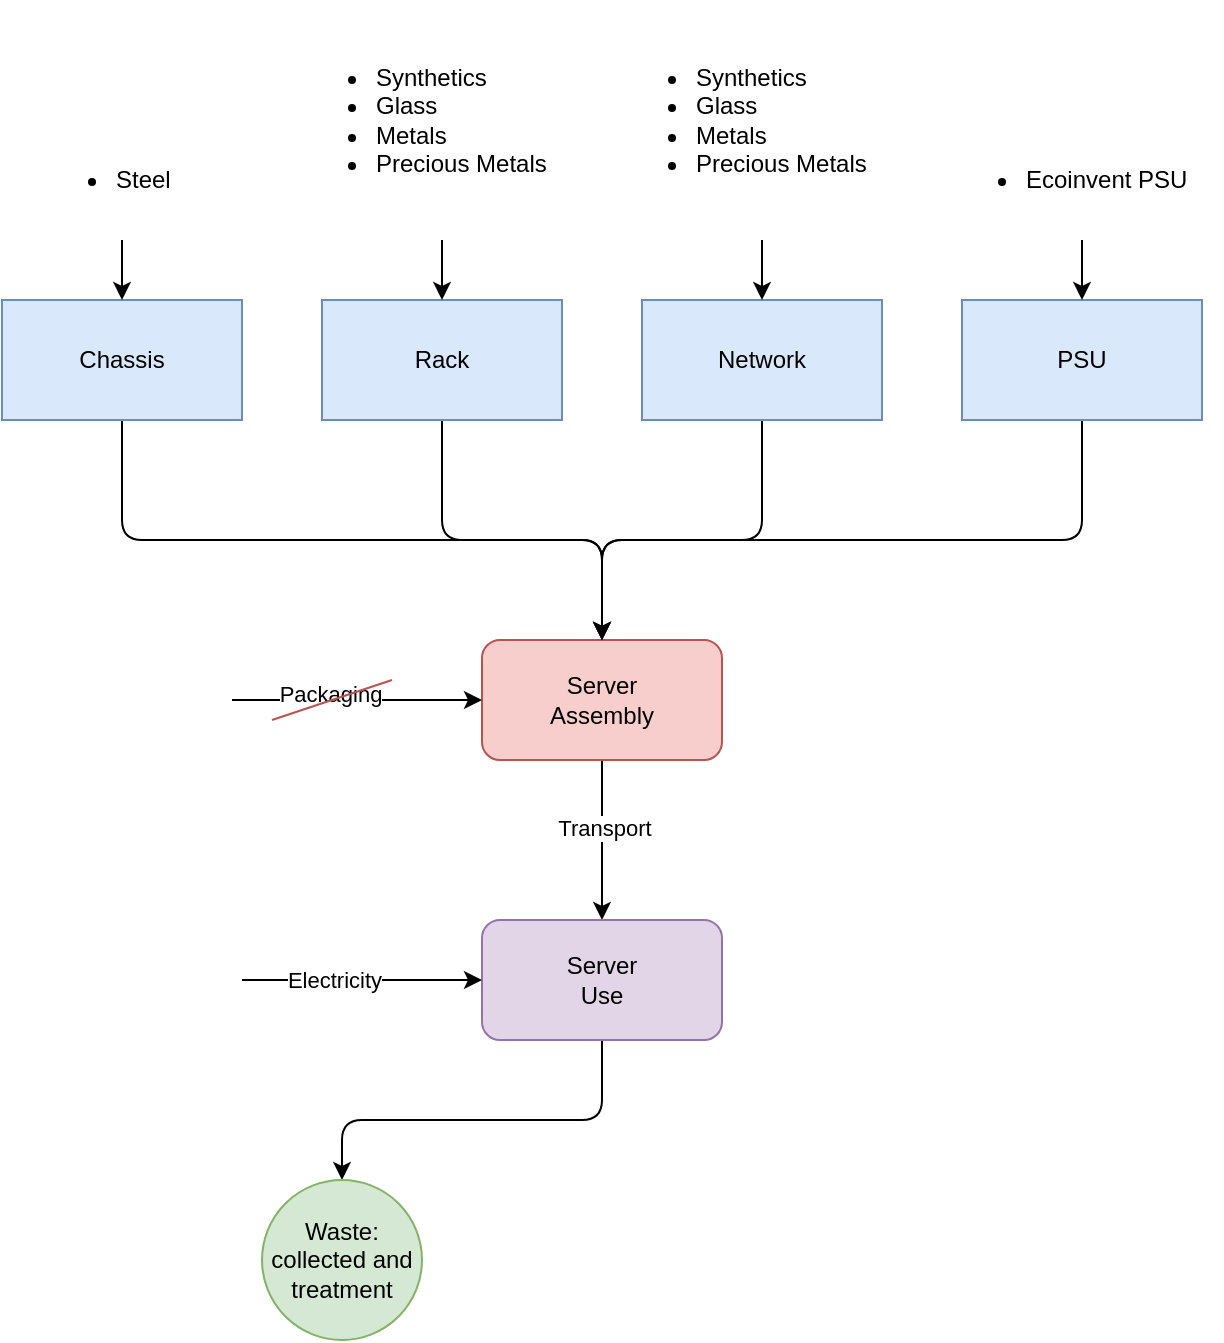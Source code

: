 <mxfile>
    <diagram id="jlYLdN2LlCvmcS9RqJbp" name="Server">
        <mxGraphModel dx="1496" dy="847" grid="1" gridSize="10" guides="1" tooltips="1" connect="1" arrows="1" fold="1" page="1" pageScale="1" pageWidth="850" pageHeight="1100" math="0" shadow="0">
            <root>
                <mxCell id="0"/>
                <mxCell id="1" parent="0"/>
                <mxCell id="19" style="edgeStyle=none;html=1;entryX=0.5;entryY=0;entryDx=0;entryDy=0;" parent="1" source="2" target="18" edge="1">
                    <mxGeometry relative="1" as="geometry"/>
                </mxCell>
                <mxCell id="20" value="Transport" style="edgeLabel;html=1;align=center;verticalAlign=middle;resizable=0;points=[];" parent="19" vertex="1" connectable="0">
                    <mxGeometry x="-0.15" y="1" relative="1" as="geometry">
                        <mxPoint as="offset"/>
                    </mxGeometry>
                </mxCell>
                <mxCell id="2" value="Server&lt;br&gt;Assembly" style="rounded=1;whiteSpace=wrap;html=1;fillColor=#f8cecc;strokeColor=#b85450;" parent="1" vertex="1">
                    <mxGeometry x="365" y="320" width="120" height="60" as="geometry"/>
                </mxCell>
                <mxCell id="8" style="edgeStyle=none;html=1;entryX=0.5;entryY=0;entryDx=0;entryDy=0;" parent="1" source="3" target="2" edge="1">
                    <mxGeometry relative="1" as="geometry">
                        <Array as="points">
                            <mxPoint x="185" y="270"/>
                            <mxPoint x="425" y="270"/>
                        </Array>
                    </mxGeometry>
                </mxCell>
                <mxCell id="3" value="Chassis" style="rounded=0;whiteSpace=wrap;html=1;fillColor=#dae8fc;strokeColor=#6c8ebf;" parent="1" vertex="1">
                    <mxGeometry x="125" y="150" width="120" height="60" as="geometry"/>
                </mxCell>
                <mxCell id="9" style="edgeStyle=none;html=1;entryX=0.5;entryY=0;entryDx=0;entryDy=0;" parent="1" source="5" target="2" edge="1">
                    <mxGeometry relative="1" as="geometry">
                        <Array as="points">
                            <mxPoint x="345" y="270"/>
                            <mxPoint x="425" y="270"/>
                        </Array>
                    </mxGeometry>
                </mxCell>
                <mxCell id="5" value="Rack" style="rounded=0;whiteSpace=wrap;html=1;fillColor=#dae8fc;strokeColor=#6c8ebf;" parent="1" vertex="1">
                    <mxGeometry x="285" y="150" width="120" height="60" as="geometry"/>
                </mxCell>
                <mxCell id="10" style="edgeStyle=none;html=1;entryX=0.5;entryY=0;entryDx=0;entryDy=0;" parent="1" source="6" target="2" edge="1">
                    <mxGeometry relative="1" as="geometry">
                        <Array as="points">
                            <mxPoint x="505" y="270"/>
                            <mxPoint x="425" y="270"/>
                        </Array>
                    </mxGeometry>
                </mxCell>
                <mxCell id="6" value="Network" style="rounded=0;whiteSpace=wrap;html=1;fillColor=#dae8fc;strokeColor=#6c8ebf;" parent="1" vertex="1">
                    <mxGeometry x="445" y="150" width="120" height="60" as="geometry"/>
                </mxCell>
                <mxCell id="11" style="edgeStyle=none;html=1;entryX=0.5;entryY=0;entryDx=0;entryDy=0;" parent="1" source="7" target="2" edge="1">
                    <mxGeometry relative="1" as="geometry">
                        <Array as="points">
                            <mxPoint x="665" y="270"/>
                            <mxPoint x="425" y="270"/>
                        </Array>
                    </mxGeometry>
                </mxCell>
                <mxCell id="7" value="PSU" style="rounded=0;whiteSpace=wrap;html=1;fillColor=#dae8fc;strokeColor=#6c8ebf;" parent="1" vertex="1">
                    <mxGeometry x="605" y="150" width="120" height="60" as="geometry"/>
                </mxCell>
                <mxCell id="15" style="edgeStyle=none;html=1;entryX=0.5;entryY=0;entryDx=0;entryDy=0;" parent="1" source="12" target="3" edge="1">
                    <mxGeometry relative="1" as="geometry"/>
                </mxCell>
                <mxCell id="12" value="&lt;ul&gt;&lt;li&gt;Steel&lt;/li&gt;&lt;/ul&gt;" style="text;html=1;align=left;verticalAlign=middle;resizable=0;points=[];autosize=1;strokeColor=none;fillColor=none;" parent="1" vertex="1">
                    <mxGeometry x="140" y="60" width="90" height="60" as="geometry"/>
                </mxCell>
                <mxCell id="14" style="edgeStyle=none;html=1;entryX=0.5;entryY=0;entryDx=0;entryDy=0;" parent="1" source="13" target="5" edge="1">
                    <mxGeometry relative="1" as="geometry"/>
                </mxCell>
                <mxCell id="13" value="&lt;ul&gt;&lt;li&gt;Synthetics&lt;/li&gt;&lt;li&gt;Glass&lt;/li&gt;&lt;li&gt;Metals&lt;/li&gt;&lt;li style=&quot;&quot;&gt;Precious Metals&lt;/li&gt;&lt;/ul&gt;" style="text;html=1;align=left;verticalAlign=middle;resizable=0;points=[];autosize=1;strokeColor=none;fillColor=none;" parent="1" vertex="1">
                    <mxGeometry x="270" width="150" height="120" as="geometry"/>
                </mxCell>
                <mxCell id="17" style="edgeStyle=none;html=1;entryX=0.5;entryY=0;entryDx=0;entryDy=0;" parent="1" source="16" target="6" edge="1">
                    <mxGeometry relative="1" as="geometry"/>
                </mxCell>
                <mxCell id="16" value="&lt;ul&gt;&lt;li&gt;Synthetics&lt;/li&gt;&lt;li&gt;Glass&lt;/li&gt;&lt;li&gt;Metals&lt;/li&gt;&lt;li style=&quot;&quot;&gt;Precious Metals&lt;/li&gt;&lt;/ul&gt;" style="text;html=1;align=left;verticalAlign=middle;resizable=0;points=[];autosize=1;strokeColor=none;fillColor=none;" parent="1" vertex="1">
                    <mxGeometry x="430" width="150" height="120" as="geometry"/>
                </mxCell>
                <mxCell id="23" style="edgeStyle=none;html=1;entryX=0.5;entryY=0;entryDx=0;entryDy=0;" parent="1" source="18" target="24" edge="1">
                    <mxGeometry relative="1" as="geometry">
                        <mxPoint x="345" y="580" as="targetPoint"/>
                        <Array as="points">
                            <mxPoint x="425" y="560"/>
                            <mxPoint x="295" y="560"/>
                        </Array>
                    </mxGeometry>
                </mxCell>
                <mxCell id="18" value="Server&lt;br&gt;Use" style="rounded=1;whiteSpace=wrap;html=1;fillColor=#e1d5e7;strokeColor=#9673a6;" parent="1" vertex="1">
                    <mxGeometry x="365" y="460" width="120" height="60" as="geometry"/>
                </mxCell>
                <mxCell id="21" value="" style="edgeStyle=none;orthogonalLoop=1;jettySize=auto;html=1;entryX=0;entryY=0.5;entryDx=0;entryDy=0;" parent="1" target="18" edge="1">
                    <mxGeometry width="100" relative="1" as="geometry">
                        <mxPoint x="245" y="490" as="sourcePoint"/>
                        <mxPoint x="315" y="520" as="targetPoint"/>
                        <Array as="points"/>
                    </mxGeometry>
                </mxCell>
                <mxCell id="22" value="Electricity" style="edgeLabel;html=1;align=center;verticalAlign=middle;resizable=0;points=[];" parent="21" vertex="1" connectable="0">
                    <mxGeometry x="-0.233" relative="1" as="geometry">
                        <mxPoint as="offset"/>
                    </mxGeometry>
                </mxCell>
                <mxCell id="24" value="Waste:&lt;br&gt;collected and treatment" style="ellipse;whiteSpace=wrap;html=1;fillColor=#d5e8d4;strokeColor=#82b366;" parent="1" vertex="1">
                    <mxGeometry x="255" y="590" width="80" height="80" as="geometry"/>
                </mxCell>
                <mxCell id="26" style="edgeStyle=none;html=1;entryX=0.5;entryY=0;entryDx=0;entryDy=0;" edge="1" parent="1" source="25" target="7">
                    <mxGeometry relative="1" as="geometry"/>
                </mxCell>
                <mxCell id="25" value="&lt;ul&gt;&lt;li&gt;Ecoinvent PSU&lt;/li&gt;&lt;/ul&gt;" style="text;html=1;align=left;verticalAlign=middle;resizable=0;points=[];autosize=1;strokeColor=none;fillColor=none;" vertex="1" parent="1">
                    <mxGeometry x="595" y="60" width="140" height="60" as="geometry"/>
                </mxCell>
                <mxCell id="27" value="" style="edgeStyle=none;orthogonalLoop=1;jettySize=auto;html=1;entryX=0;entryY=0.5;entryDx=0;entryDy=0;" edge="1" parent="1" target="2">
                    <mxGeometry width="100" relative="1" as="geometry">
                        <mxPoint x="240" y="350" as="sourcePoint"/>
                        <mxPoint x="210" y="380" as="targetPoint"/>
                        <Array as="points"/>
                    </mxGeometry>
                </mxCell>
                <mxCell id="28" value="Packaging" style="edgeLabel;html=1;align=center;verticalAlign=middle;resizable=0;points=[];" vertex="1" connectable="0" parent="27">
                    <mxGeometry x="-0.216" y="3" relative="1" as="geometry">
                        <mxPoint as="offset"/>
                    </mxGeometry>
                </mxCell>
                <mxCell id="29" value="" style="endArrow=none;html=1;fillColor=#f8cecc;strokeColor=#b85450;" edge="1" parent="1">
                    <mxGeometry width="50" height="50" relative="1" as="geometry">
                        <mxPoint x="260" y="360" as="sourcePoint"/>
                        <mxPoint x="320" y="340" as="targetPoint"/>
                    </mxGeometry>
                </mxCell>
            </root>
        </mxGraphModel>
    </diagram>
    <diagram id="1AyTiBcBuBF3Uo786iYs" name="Desktop">
        <mxGraphModel dx="1496" dy="847" grid="1" gridSize="10" guides="1" tooltips="1" connect="1" arrows="1" fold="1" page="1" pageScale="1" pageWidth="850" pageHeight="1100" math="0" shadow="0">
            <root>
                <mxCell id="0"/>
                <mxCell id="1" parent="0"/>
                <mxCell id="NRy7OQSalNaIbAWLMUzw-1" style="edgeStyle=none;html=1;entryX=0.5;entryY=0;entryDx=0;entryDy=0;" edge="1" parent="1" source="NRy7OQSalNaIbAWLMUzw-3" target="NRy7OQSalNaIbAWLMUzw-19">
                    <mxGeometry relative="1" as="geometry"/>
                </mxCell>
                <mxCell id="NRy7OQSalNaIbAWLMUzw-2" value="Transport" style="edgeLabel;html=1;align=center;verticalAlign=middle;resizable=0;points=[];" vertex="1" connectable="0" parent="NRy7OQSalNaIbAWLMUzw-1">
                    <mxGeometry x="-0.15" y="1" relative="1" as="geometry">
                        <mxPoint as="offset"/>
                    </mxGeometry>
                </mxCell>
                <mxCell id="NRy7OQSalNaIbAWLMUzw-3" value="Desktop Assembly" style="rounded=1;whiteSpace=wrap;html=1;fillColor=#f8cecc;strokeColor=#b85450;" vertex="1" parent="1">
                    <mxGeometry x="365" y="320" width="120" height="60" as="geometry"/>
                </mxCell>
                <mxCell id="NRy7OQSalNaIbAWLMUzw-12" style="edgeStyle=none;html=1;entryX=0.5;entryY=0;entryDx=0;entryDy=0;" edge="1" parent="1">
                    <mxGeometry relative="1" as="geometry">
                        <mxPoint x="425" y="280" as="sourcePoint"/>
                        <mxPoint x="425" y="320" as="targetPoint"/>
                    </mxGeometry>
                </mxCell>
                <mxCell id="NRy7OQSalNaIbAWLMUzw-13" value="&lt;ul&gt;&lt;li&gt;Plastics Housing&lt;/li&gt;&lt;li&gt;Stel Housing&lt;/li&gt;&lt;li&gt;PCB&lt;/li&gt;&lt;li&gt;CD-ROM&lt;/li&gt;&lt;li&gt;PSU&lt;/li&gt;&lt;/ul&gt;" style="text;html=1;align=left;verticalAlign=middle;resizable=0;points=[];autosize=1;strokeColor=none;fillColor=none;" vertex="1" parent="1">
                    <mxGeometry x="305" y="140" width="150" height="140" as="geometry"/>
                </mxCell>
                <mxCell id="NRy7OQSalNaIbAWLMUzw-18" style="edgeStyle=none;html=1;entryX=0.5;entryY=0;entryDx=0;entryDy=0;" edge="1" parent="1" source="NRy7OQSalNaIbAWLMUzw-19" target="NRy7OQSalNaIbAWLMUzw-22">
                    <mxGeometry relative="1" as="geometry">
                        <mxPoint x="345" y="580" as="targetPoint"/>
                        <Array as="points">
                            <mxPoint x="425" y="560"/>
                            <mxPoint x="295" y="560"/>
                        </Array>
                    </mxGeometry>
                </mxCell>
                <mxCell id="NRy7OQSalNaIbAWLMUzw-19" value="Desktop Use" style="rounded=1;whiteSpace=wrap;html=1;fillColor=#e1d5e7;strokeColor=#9673a6;" vertex="1" parent="1">
                    <mxGeometry x="365" y="460" width="120" height="60" as="geometry"/>
                </mxCell>
                <mxCell id="NRy7OQSalNaIbAWLMUzw-20" value="" style="edgeStyle=none;orthogonalLoop=1;jettySize=auto;html=1;entryX=0;entryY=0.5;entryDx=0;entryDy=0;" edge="1" parent="1" target="NRy7OQSalNaIbAWLMUzw-19">
                    <mxGeometry width="100" relative="1" as="geometry">
                        <mxPoint x="245" y="490" as="sourcePoint"/>
                        <mxPoint x="315" y="520" as="targetPoint"/>
                        <Array as="points"/>
                    </mxGeometry>
                </mxCell>
                <mxCell id="NRy7OQSalNaIbAWLMUzw-21" value="Electricity" style="edgeLabel;html=1;align=center;verticalAlign=middle;resizable=0;points=[];" vertex="1" connectable="0" parent="NRy7OQSalNaIbAWLMUzw-20">
                    <mxGeometry x="-0.233" relative="1" as="geometry">
                        <mxPoint as="offset"/>
                    </mxGeometry>
                </mxCell>
                <mxCell id="NRy7OQSalNaIbAWLMUzw-22" value="Waste:&lt;br&gt;collected and treatment" style="ellipse;whiteSpace=wrap;html=1;fillColor=#d5e8d4;strokeColor=#82b366;" vertex="1" parent="1">
                    <mxGeometry x="255" y="590" width="80" height="80" as="geometry"/>
                </mxCell>
                <mxCell id="NRy7OQSalNaIbAWLMUzw-25" value="" style="edgeStyle=none;orthogonalLoop=1;jettySize=auto;html=1;entryX=0;entryY=0.5;entryDx=0;entryDy=0;" edge="1" parent="1" target="NRy7OQSalNaIbAWLMUzw-3">
                    <mxGeometry width="100" relative="1" as="geometry">
                        <mxPoint x="240" y="350" as="sourcePoint"/>
                        <mxPoint x="210" y="380" as="targetPoint"/>
                        <Array as="points"/>
                    </mxGeometry>
                </mxCell>
                <mxCell id="NRy7OQSalNaIbAWLMUzw-26" value="Packaging" style="edgeLabel;html=1;align=center;verticalAlign=middle;resizable=0;points=[];" vertex="1" connectable="0" parent="NRy7OQSalNaIbAWLMUzw-25">
                    <mxGeometry x="-0.216" y="3" relative="1" as="geometry">
                        <mxPoint as="offset"/>
                    </mxGeometry>
                </mxCell>
                <mxCell id="NRy7OQSalNaIbAWLMUzw-27" value="" style="endArrow=none;html=1;fillColor=#f8cecc;strokeColor=#b85450;" edge="1" parent="1">
                    <mxGeometry width="50" height="50" relative="1" as="geometry">
                        <mxPoint x="260" y="360" as="sourcePoint"/>
                        <mxPoint x="320" y="340" as="targetPoint"/>
                    </mxGeometry>
                </mxCell>
                <mxCell id="NRy7OQSalNaIbAWLMUzw-28" value="&lt;ul&gt;&lt;li&gt;HDD&lt;/li&gt;&lt;li&gt;Cable&lt;/li&gt;&lt;li&gt;Radiator&lt;/li&gt;&lt;li&gt;Fan&lt;/li&gt;&lt;/ul&gt;" style="text;html=1;align=left;verticalAlign=middle;resizable=0;points=[];autosize=1;strokeColor=none;fillColor=none;" vertex="1" parent="1">
                    <mxGeometry x="435" y="140" width="110" height="120" as="geometry"/>
                </mxCell>
            </root>
        </mxGraphModel>
    </diagram>
    <diagram id="QE2k3oHEOEVGYAz4hFpi" name="Laptop">
        <mxGraphModel dx="1047" dy="593" grid="1" gridSize="10" guides="1" tooltips="1" connect="1" arrows="1" fold="1" page="1" pageScale="1" pageWidth="850" pageHeight="1100" math="0" shadow="0">
            <root>
                <mxCell id="0"/>
                <mxCell id="1" parent="0"/>
                <mxCell id="Deg-E2cZgtuP_OnYeMQ0-1" style="edgeStyle=none;html=1;entryX=0.5;entryY=0;entryDx=0;entryDy=0;" edge="1" parent="1" source="Deg-E2cZgtuP_OnYeMQ0-3" target="Deg-E2cZgtuP_OnYeMQ0-7">
                    <mxGeometry relative="1" as="geometry"/>
                </mxCell>
                <mxCell id="Deg-E2cZgtuP_OnYeMQ0-2" value="Transport" style="edgeLabel;html=1;align=center;verticalAlign=middle;resizable=0;points=[];" vertex="1" connectable="0" parent="Deg-E2cZgtuP_OnYeMQ0-1">
                    <mxGeometry x="-0.15" y="1" relative="1" as="geometry">
                        <mxPoint as="offset"/>
                    </mxGeometry>
                </mxCell>
                <mxCell id="Deg-E2cZgtuP_OnYeMQ0-3" value="Laptop Assembly" style="rounded=1;whiteSpace=wrap;html=1;fillColor=#f8cecc;strokeColor=#b85450;" vertex="1" parent="1">
                    <mxGeometry x="365" y="320" width="120" height="60" as="geometry"/>
                </mxCell>
                <mxCell id="Deg-E2cZgtuP_OnYeMQ0-4" style="edgeStyle=none;html=1;entryX=0.5;entryY=0;entryDx=0;entryDy=0;" edge="1" parent="1">
                    <mxGeometry relative="1" as="geometry">
                        <mxPoint x="425" y="280" as="sourcePoint"/>
                        <mxPoint x="425" y="320" as="targetPoint"/>
                    </mxGeometry>
                </mxCell>
                <mxCell id="Deg-E2cZgtuP_OnYeMQ0-5" value="&lt;ul&gt;&lt;li&gt;Plastics Housing&lt;/li&gt;&lt;li&gt;Stel Housing&lt;/li&gt;&lt;li&gt;PCB&lt;/li&gt;&lt;li&gt;Display&lt;/li&gt;&lt;li&gt;Battery&lt;/li&gt;&lt;/ul&gt;" style="text;html=1;align=left;verticalAlign=middle;resizable=0;points=[];autosize=1;strokeColor=none;fillColor=none;" vertex="1" parent="1">
                    <mxGeometry x="305" y="140" width="150" height="140" as="geometry"/>
                </mxCell>
                <mxCell id="Deg-E2cZgtuP_OnYeMQ0-6" style="edgeStyle=none;html=1;entryX=0.5;entryY=0;entryDx=0;entryDy=0;" edge="1" parent="1" source="Deg-E2cZgtuP_OnYeMQ0-7" target="Deg-E2cZgtuP_OnYeMQ0-10">
                    <mxGeometry relative="1" as="geometry">
                        <mxPoint x="345" y="580" as="targetPoint"/>
                        <Array as="points">
                            <mxPoint x="425" y="560"/>
                            <mxPoint x="295" y="560"/>
                        </Array>
                    </mxGeometry>
                </mxCell>
                <mxCell id="Deg-E2cZgtuP_OnYeMQ0-7" value="Laptop Use" style="rounded=1;whiteSpace=wrap;html=1;fillColor=#e1d5e7;strokeColor=#9673a6;" vertex="1" parent="1">
                    <mxGeometry x="365" y="460" width="120" height="60" as="geometry"/>
                </mxCell>
                <mxCell id="Deg-E2cZgtuP_OnYeMQ0-8" value="" style="edgeStyle=none;orthogonalLoop=1;jettySize=auto;html=1;entryX=0;entryY=0.5;entryDx=0;entryDy=0;" edge="1" parent="1" target="Deg-E2cZgtuP_OnYeMQ0-7">
                    <mxGeometry width="100" relative="1" as="geometry">
                        <mxPoint x="245" y="490" as="sourcePoint"/>
                        <mxPoint x="315" y="520" as="targetPoint"/>
                        <Array as="points"/>
                    </mxGeometry>
                </mxCell>
                <mxCell id="Deg-E2cZgtuP_OnYeMQ0-9" value="Electricity" style="edgeLabel;html=1;align=center;verticalAlign=middle;resizable=0;points=[];" vertex="1" connectable="0" parent="Deg-E2cZgtuP_OnYeMQ0-8">
                    <mxGeometry x="-0.233" relative="1" as="geometry">
                        <mxPoint as="offset"/>
                    </mxGeometry>
                </mxCell>
                <mxCell id="Deg-E2cZgtuP_OnYeMQ0-10" value="Waste:&lt;br&gt;collected and treatment" style="ellipse;whiteSpace=wrap;html=1;fillColor=#d5e8d4;strokeColor=#82b366;" vertex="1" parent="1">
                    <mxGeometry x="255" y="590" width="80" height="80" as="geometry"/>
                </mxCell>
                <mxCell id="Deg-E2cZgtuP_OnYeMQ0-11" value="" style="edgeStyle=none;orthogonalLoop=1;jettySize=auto;html=1;entryX=0;entryY=0.5;entryDx=0;entryDy=0;" edge="1" parent="1" target="Deg-E2cZgtuP_OnYeMQ0-3">
                    <mxGeometry width="100" relative="1" as="geometry">
                        <mxPoint x="240" y="350" as="sourcePoint"/>
                        <mxPoint x="210" y="380" as="targetPoint"/>
                        <Array as="points"/>
                    </mxGeometry>
                </mxCell>
                <mxCell id="Deg-E2cZgtuP_OnYeMQ0-12" value="Packaging" style="edgeLabel;html=1;align=center;verticalAlign=middle;resizable=0;points=[];" vertex="1" connectable="0" parent="Deg-E2cZgtuP_OnYeMQ0-11">
                    <mxGeometry x="-0.216" y="3" relative="1" as="geometry">
                        <mxPoint as="offset"/>
                    </mxGeometry>
                </mxCell>
                <mxCell id="Deg-E2cZgtuP_OnYeMQ0-13" value="" style="endArrow=none;html=1;fillColor=#f8cecc;strokeColor=#b85450;" edge="1" parent="1">
                    <mxGeometry width="50" height="50" relative="1" as="geometry">
                        <mxPoint x="260" y="360" as="sourcePoint"/>
                        <mxPoint x="320" y="340" as="targetPoint"/>
                    </mxGeometry>
                </mxCell>
                <mxCell id="Deg-E2cZgtuP_OnYeMQ0-14" value="&lt;ul&gt;&lt;li&gt;HDD&lt;/li&gt;&lt;li&gt;Aluminum&lt;/li&gt;&lt;li&gt;Manganese&lt;/li&gt;&lt;li&gt;Copper&lt;/li&gt;&lt;/ul&gt;" style="text;html=1;align=left;verticalAlign=middle;resizable=0;points=[];autosize=1;strokeColor=none;fillColor=none;" vertex="1" parent="1">
                    <mxGeometry x="435" y="140" width="130" height="120" as="geometry"/>
                </mxCell>
            </root>
        </mxGraphModel>
    </diagram>
    <diagram id="PIoeNuCyV-gNBZcw2Yxb" name="Recording">
        <mxGraphModel dx="838" dy="474" grid="1" gridSize="10" guides="1" tooltips="1" connect="1" arrows="1" fold="1" page="1" pageScale="1" pageWidth="850" pageHeight="1100" math="0" shadow="0">
            <root>
                <mxCell id="0"/>
                <mxCell id="1" parent="0"/>
                <mxCell id="wzkAIXVocJoju9OBLdr8-1" style="edgeStyle=none;html=1;entryX=0.5;entryY=0;entryDx=0;entryDy=0;" edge="1" parent="1" source="wzkAIXVocJoju9OBLdr8-3" target="wzkAIXVocJoju9OBLdr8-19">
                    <mxGeometry relative="1" as="geometry"/>
                </mxCell>
                <mxCell id="wzkAIXVocJoju9OBLdr8-2" value="Transport" style="edgeLabel;html=1;align=center;verticalAlign=middle;resizable=0;points=[];" vertex="1" connectable="0" parent="wzkAIXVocJoju9OBLdr8-1">
                    <mxGeometry x="-0.15" y="1" relative="1" as="geometry">
                        <mxPoint as="offset"/>
                    </mxGeometry>
                </mxCell>
                <mxCell id="wzkAIXVocJoju9OBLdr8-3" value="Recording System Assembly" style="rounded=1;whiteSpace=wrap;html=1;fillColor=#f8cecc;strokeColor=#b85450;" vertex="1" parent="1">
                    <mxGeometry x="240" y="360" width="120" height="60" as="geometry"/>
                </mxCell>
                <mxCell id="wzkAIXVocJoju9OBLdr8-4" style="edgeStyle=none;html=1;entryX=0.5;entryY=0;entryDx=0;entryDy=0;" edge="1" parent="1" source="wzkAIXVocJoju9OBLdr8-5" target="wzkAIXVocJoju9OBLdr8-3">
                    <mxGeometry relative="1" as="geometry">
                        <Array as="points">
                            <mxPoint x="60" y="310"/>
                            <mxPoint x="300" y="310"/>
                        </Array>
                    </mxGeometry>
                </mxCell>
                <mxCell id="wzkAIXVocJoju9OBLdr8-28" value="Transport" style="edgeLabel;html=1;align=center;verticalAlign=middle;resizable=0;points=[];" vertex="1" connectable="0" parent="wzkAIXVocJoju9OBLdr8-4">
                    <mxGeometry x="-0.831" y="3" relative="1" as="geometry">
                        <mxPoint as="offset"/>
                    </mxGeometry>
                </mxCell>
                <mxCell id="wzkAIXVocJoju9OBLdr8-5" value="Projector" style="rounded=0;whiteSpace=wrap;html=1;fillColor=#dae8fc;strokeColor=#6c8ebf;" vertex="1" parent="1">
                    <mxGeometry y="190" width="120" height="60" as="geometry"/>
                </mxCell>
                <mxCell id="wzkAIXVocJoju9OBLdr8-6" style="edgeStyle=none;html=1;entryX=0.5;entryY=0;entryDx=0;entryDy=0;" edge="1" parent="1" source="wzkAIXVocJoju9OBLdr8-7" target="wzkAIXVocJoju9OBLdr8-3">
                    <mxGeometry relative="1" as="geometry">
                        <Array as="points">
                            <mxPoint x="220" y="310"/>
                            <mxPoint x="300" y="310"/>
                        </Array>
                    </mxGeometry>
                </mxCell>
                <mxCell id="wzkAIXVocJoju9OBLdr8-29" value="Transport" style="edgeLabel;html=1;align=center;verticalAlign=middle;resizable=0;points=[];" vertex="1" connectable="0" parent="wzkAIXVocJoju9OBLdr8-6">
                    <mxGeometry x="-0.7" y="2" relative="1" as="geometry">
                        <mxPoint as="offset"/>
                    </mxGeometry>
                </mxCell>
                <mxCell id="wzkAIXVocJoju9OBLdr8-7" value="Recodring Tablet" style="rounded=0;whiteSpace=wrap;html=1;fillColor=#dae8fc;strokeColor=#6c8ebf;" vertex="1" parent="1">
                    <mxGeometry x="160" y="190" width="120" height="60" as="geometry"/>
                </mxCell>
                <mxCell id="wzkAIXVocJoju9OBLdr8-8" style="edgeStyle=none;html=1;entryX=0.5;entryY=0;entryDx=0;entryDy=0;" edge="1" parent="1" source="wzkAIXVocJoju9OBLdr8-9" target="wzkAIXVocJoju9OBLdr8-3">
                    <mxGeometry relative="1" as="geometry">
                        <Array as="points">
                            <mxPoint x="380" y="310"/>
                            <mxPoint x="300" y="310"/>
                        </Array>
                    </mxGeometry>
                </mxCell>
                <mxCell id="wzkAIXVocJoju9OBLdr8-30" value="Transport" style="edgeLabel;html=1;align=center;verticalAlign=middle;resizable=0;points=[];" vertex="1" connectable="0" parent="wzkAIXVocJoju9OBLdr8-8">
                    <mxGeometry x="-0.675" y="-1" relative="1" as="geometry">
                        <mxPoint as="offset"/>
                    </mxGeometry>
                </mxCell>
                <mxCell id="wzkAIXVocJoju9OBLdr8-9" value="Control Processor" style="rounded=0;whiteSpace=wrap;html=1;fillColor=#dae8fc;strokeColor=#6c8ebf;" vertex="1" parent="1">
                    <mxGeometry x="320" y="190" width="120" height="60" as="geometry"/>
                </mxCell>
                <mxCell id="wzkAIXVocJoju9OBLdr8-10" style="edgeStyle=none;html=1;entryX=0.5;entryY=0;entryDx=0;entryDy=0;" edge="1" parent="1" source="wzkAIXVocJoju9OBLdr8-11" target="wzkAIXVocJoju9OBLdr8-3">
                    <mxGeometry relative="1" as="geometry">
                        <Array as="points">
                            <mxPoint x="540" y="310"/>
                            <mxPoint x="300" y="310"/>
                        </Array>
                    </mxGeometry>
                </mxCell>
                <mxCell id="wzkAIXVocJoju9OBLdr8-31" value="Transport" style="edgeLabel;html=1;align=center;verticalAlign=middle;resizable=0;points=[];" vertex="1" connectable="0" parent="wzkAIXVocJoju9OBLdr8-10">
                    <mxGeometry x="-0.837" y="5" relative="1" as="geometry">
                        <mxPoint as="offset"/>
                    </mxGeometry>
                </mxCell>
                <mxCell id="wzkAIXVocJoju9OBLdr8-11" value="Desktop" style="rounded=0;whiteSpace=wrap;html=1;fillColor=#dae8fc;strokeColor=#6c8ebf;" vertex="1" parent="1">
                    <mxGeometry x="480" y="190" width="120" height="60" as="geometry"/>
                </mxCell>
                <mxCell id="wzkAIXVocJoju9OBLdr8-12" style="edgeStyle=none;html=1;entryX=0.5;entryY=0;entryDx=0;entryDy=0;" edge="1" parent="1" source="wzkAIXVocJoju9OBLdr8-13" target="wzkAIXVocJoju9OBLdr8-5">
                    <mxGeometry relative="1" as="geometry"/>
                </mxCell>
                <mxCell id="wzkAIXVocJoju9OBLdr8-13" value="&lt;ul&gt;&lt;li&gt;Plastic&lt;/li&gt;&lt;li&gt;Metal&lt;/li&gt;&lt;li&gt;Lens&lt;/li&gt;&lt;li&gt;Lamp&lt;/li&gt;&lt;li&gt;Fan&lt;/li&gt;&lt;li&gt;Speaker&lt;/li&gt;&lt;/ul&gt;" style="text;html=1;align=left;verticalAlign=middle;resizable=0;points=[];autosize=1;strokeColor=none;fillColor=none;" vertex="1" parent="1">
                    <mxGeometry x="5" width="110" height="160" as="geometry"/>
                </mxCell>
                <mxCell id="wzkAIXVocJoju9OBLdr8-14" style="edgeStyle=none;html=1;entryX=0.5;entryY=0;entryDx=0;entryDy=0;" edge="1" parent="1" source="wzkAIXVocJoju9OBLdr8-15" target="wzkAIXVocJoju9OBLdr8-7">
                    <mxGeometry relative="1" as="geometry"/>
                </mxCell>
                <mxCell id="wzkAIXVocJoju9OBLdr8-15" value="&lt;ul&gt;&lt;li&gt;Plastic&lt;/li&gt;&lt;li&gt;Metal&lt;br&gt;&lt;/li&gt;&lt;li&gt;PCB&lt;/li&gt;&lt;li&gt;Speaker&lt;/li&gt;&lt;li&gt;LCD Panel&lt;/li&gt;&lt;/ul&gt;" style="text;html=1;align=left;verticalAlign=middle;resizable=0;points=[];autosize=1;strokeColor=none;fillColor=none;" vertex="1" parent="1">
                    <mxGeometry x="160" y="20" width="120" height="140" as="geometry"/>
                </mxCell>
                <mxCell id="wzkAIXVocJoju9OBLdr8-16" style="edgeStyle=none;html=1;entryX=0.5;entryY=0;entryDx=0;entryDy=0;" edge="1" parent="1" source="wzkAIXVocJoju9OBLdr8-17" target="wzkAIXVocJoju9OBLdr8-9">
                    <mxGeometry relative="1" as="geometry"/>
                </mxCell>
                <mxCell id="wzkAIXVocJoju9OBLdr8-17" value="&lt;ul&gt;&lt;li&gt;Plastic&lt;/li&gt;&lt;li&gt;Metal&lt;br&gt;&lt;/li&gt;&lt;li&gt;PCB&lt;/li&gt;&lt;/ul&gt;" style="text;html=1;align=left;verticalAlign=middle;resizable=0;points=[];autosize=1;strokeColor=none;fillColor=none;" vertex="1" parent="1">
                    <mxGeometry x="330" y="60" width="100" height="100" as="geometry"/>
                </mxCell>
                <mxCell id="wzkAIXVocJoju9OBLdr8-18" style="edgeStyle=none;html=1;entryX=0.5;entryY=0;entryDx=0;entryDy=0;" edge="1" parent="1" source="wzkAIXVocJoju9OBLdr8-19" target="wzkAIXVocJoju9OBLdr8-22">
                    <mxGeometry relative="1" as="geometry">
                        <mxPoint x="220" y="620" as="targetPoint"/>
                        <Array as="points">
                            <mxPoint x="300" y="600"/>
                            <mxPoint x="170" y="600"/>
                        </Array>
                    </mxGeometry>
                </mxCell>
                <mxCell id="wzkAIXVocJoju9OBLdr8-32" value="Desktop" style="edgeLabel;html=1;align=center;verticalAlign=middle;resizable=0;points=[];" vertex="1" connectable="0" parent="wzkAIXVocJoju9OBLdr8-18">
                    <mxGeometry x="0.252" y="3" relative="1" as="geometry">
                        <mxPoint x="-1" as="offset"/>
                    </mxGeometry>
                </mxCell>
                <mxCell id="wzkAIXVocJoju9OBLdr8-34" style="edgeStyle=none;html=1;entryX=0.5;entryY=0;entryDx=0;entryDy=0;" edge="1" parent="1" source="wzkAIXVocJoju9OBLdr8-19" target="wzkAIXVocJoju9OBLdr8-33">
                    <mxGeometry relative="1" as="geometry">
                        <Array as="points">
                            <mxPoint x="300" y="600"/>
                            <mxPoint x="425" y="600"/>
                        </Array>
                    </mxGeometry>
                </mxCell>
                <mxCell id="wzkAIXVocJoju9OBLdr8-35" value="Extron/Projector" style="edgeLabel;html=1;align=center;verticalAlign=middle;resizable=0;points=[];" vertex="1" connectable="0" parent="wzkAIXVocJoju9OBLdr8-34">
                    <mxGeometry x="-0.056" y="1" relative="1" as="geometry">
                        <mxPoint as="offset"/>
                    </mxGeometry>
                </mxCell>
                <mxCell id="wzkAIXVocJoju9OBLdr8-37" style="edgeStyle=none;html=1;entryX=0;entryY=0.5;entryDx=0;entryDy=0;" edge="1" parent="1" source="wzkAIXVocJoju9OBLdr8-19" target="wzkAIXVocJoju9OBLdr8-36">
                    <mxGeometry relative="1" as="geometry"/>
                </mxCell>
                <mxCell id="wzkAIXVocJoju9OBLdr8-38" value="Video Upload" style="edgeLabel;html=1;align=center;verticalAlign=middle;resizable=0;points=[];" vertex="1" connectable="0" parent="wzkAIXVocJoju9OBLdr8-37">
                    <mxGeometry x="-0.205" y="-3" relative="1" as="geometry">
                        <mxPoint as="offset"/>
                    </mxGeometry>
                </mxCell>
                <mxCell id="wzkAIXVocJoju9OBLdr8-19" value="&lt;span style=&quot;color: rgb(0, 0, 0);&quot;&gt;Recording System Use&lt;/span&gt;" style="rounded=1;whiteSpace=wrap;html=1;fillColor=#e1d5e7;strokeColor=#9673a6;" vertex="1" parent="1">
                    <mxGeometry x="240" y="500" width="120" height="60" as="geometry"/>
                </mxCell>
                <mxCell id="wzkAIXVocJoju9OBLdr8-20" value="" style="edgeStyle=none;orthogonalLoop=1;jettySize=auto;html=1;entryX=0;entryY=0.5;entryDx=0;entryDy=0;" edge="1" parent="1" target="wzkAIXVocJoju9OBLdr8-19">
                    <mxGeometry width="100" relative="1" as="geometry">
                        <mxPoint x="120" y="530" as="sourcePoint"/>
                        <mxPoint x="190" y="560" as="targetPoint"/>
                        <Array as="points"/>
                    </mxGeometry>
                </mxCell>
                <mxCell id="wzkAIXVocJoju9OBLdr8-21" value="Electricity" style="edgeLabel;html=1;align=center;verticalAlign=middle;resizable=0;points=[];" vertex="1" connectable="0" parent="wzkAIXVocJoju9OBLdr8-20">
                    <mxGeometry x="-0.233" relative="1" as="geometry">
                        <mxPoint as="offset"/>
                    </mxGeometry>
                </mxCell>
                <mxCell id="wzkAIXVocJoju9OBLdr8-22" value="Waste:&lt;br&gt;collected and treatment" style="ellipse;whiteSpace=wrap;html=1;fillColor=#d5e8d4;strokeColor=#82b366;" vertex="1" parent="1">
                    <mxGeometry x="130" y="630" width="80" height="80" as="geometry"/>
                </mxCell>
                <mxCell id="wzkAIXVocJoju9OBLdr8-23" style="edgeStyle=none;html=1;entryX=0.5;entryY=0;entryDx=0;entryDy=0;" edge="1" parent="1" source="wzkAIXVocJoju9OBLdr8-24" target="wzkAIXVocJoju9OBLdr8-11">
                    <mxGeometry relative="1" as="geometry"/>
                </mxCell>
                <mxCell id="wzkAIXVocJoju9OBLdr8-24" value="&lt;ul&gt;&lt;li&gt;Desktop System&lt;/li&gt;&lt;/ul&gt;" style="text;html=1;align=left;verticalAlign=middle;resizable=0;points=[];autosize=1;strokeColor=none;fillColor=none;" vertex="1" parent="1">
                    <mxGeometry x="465" y="100" width="150" height="60" as="geometry"/>
                </mxCell>
                <mxCell id="wzkAIXVocJoju9OBLdr8-25" value="" style="edgeStyle=none;orthogonalLoop=1;jettySize=auto;html=1;entryX=0;entryY=0.5;entryDx=0;entryDy=0;" edge="1" parent="1" target="wzkAIXVocJoju9OBLdr8-3">
                    <mxGeometry width="100" relative="1" as="geometry">
                        <mxPoint x="115" y="390" as="sourcePoint"/>
                        <mxPoint x="85" y="420" as="targetPoint"/>
                        <Array as="points"/>
                    </mxGeometry>
                </mxCell>
                <mxCell id="wzkAIXVocJoju9OBLdr8-26" value="Packaging" style="edgeLabel;html=1;align=center;verticalAlign=middle;resizable=0;points=[];" vertex="1" connectable="0" parent="wzkAIXVocJoju9OBLdr8-25">
                    <mxGeometry x="-0.216" y="3" relative="1" as="geometry">
                        <mxPoint as="offset"/>
                    </mxGeometry>
                </mxCell>
                <mxCell id="wzkAIXVocJoju9OBLdr8-27" value="" style="endArrow=none;html=1;fillColor=#f8cecc;strokeColor=#b85450;" edge="1" parent="1">
                    <mxGeometry width="50" height="50" relative="1" as="geometry">
                        <mxPoint x="135" y="400" as="sourcePoint"/>
                        <mxPoint x="195" y="380" as="targetPoint"/>
                    </mxGeometry>
                </mxCell>
                <mxCell id="wzkAIXVocJoju9OBLdr8-33" value="Waste:&lt;div&gt;not collected&lt;/div&gt;" style="ellipse;whiteSpace=wrap;html=1;fillColor=#d5e8d4;strokeColor=#82b366;" vertex="1" parent="1">
                    <mxGeometry x="385" y="630" width="80" height="80" as="geometry"/>
                </mxCell>
                <mxCell id="wzkAIXVocJoju9OBLdr8-36" value="Video Streaming" style="rounded=1;whiteSpace=wrap;html=1;fillColor=#fff2cc;strokeColor=#d6b656;" vertex="1" parent="1">
                    <mxGeometry x="535" y="500" width="120" height="60" as="geometry"/>
                </mxCell>
                <mxCell id="wzkAIXVocJoju9OBLdr8-40" style="edgeStyle=none;html=1;entryX=0.5;entryY=0;entryDx=0;entryDy=0;" edge="1" parent="1" source="wzkAIXVocJoju9OBLdr8-39" target="wzkAIXVocJoju9OBLdr8-36">
                    <mxGeometry relative="1" as="geometry"/>
                </mxCell>
                <mxCell id="wzkAIXVocJoju9OBLdr8-39" value="&lt;font style=&quot;color: rgb(153, 153, 153);&quot;&gt;AWS Cloud Server&lt;/font&gt;" style="whiteSpace=wrap;html=1;opacity=50;" vertex="1" parent="1">
                    <mxGeometry x="535" y="400" width="120" height="60" as="geometry"/>
                </mxCell>
                <mxCell id="wzkAIXVocJoju9OBLdr8-41" value="" style="edgeStyle=none;orthogonalLoop=1;jettySize=auto;html=1;entryX=1;entryY=0.5;entryDx=0;entryDy=0;" edge="1" parent="1" target="wzkAIXVocJoju9OBLdr8-36">
                    <mxGeometry width="100" relative="1" as="geometry">
                        <mxPoint x="755" y="530" as="sourcePoint"/>
                        <mxPoint x="915" y="580" as="targetPoint"/>
                        <Array as="points"/>
                    </mxGeometry>
                </mxCell>
                <mxCell id="wzkAIXVocJoju9OBLdr8-42" value="Electricity&lt;div&gt;for&amp;nbsp;&lt;br&gt;&lt;/div&gt;&lt;div&gt;Streaming&lt;/div&gt;" style="edgeLabel;html=1;align=center;verticalAlign=middle;resizable=0;points=[];" vertex="1" connectable="0" parent="wzkAIXVocJoju9OBLdr8-41">
                    <mxGeometry x="0.103" y="-1" relative="1" as="geometry">
                        <mxPoint as="offset"/>
                    </mxGeometry>
                </mxCell>
            </root>
        </mxGraphModel>
    </diagram>
    <diagram id="MOO1WuFXutjgaZ3bPlgX" name="Conference">
        <mxGraphModel dx="1047" dy="593" grid="1" gridSize="10" guides="1" tooltips="1" connect="1" arrows="1" fold="1" page="1" pageScale="1" pageWidth="850" pageHeight="1100" math="0" shadow="0">
            <root>
                <mxCell id="0"/>
                <mxCell id="1" parent="0"/>
            </root>
        </mxGraphModel>
    </diagram>
</mxfile>